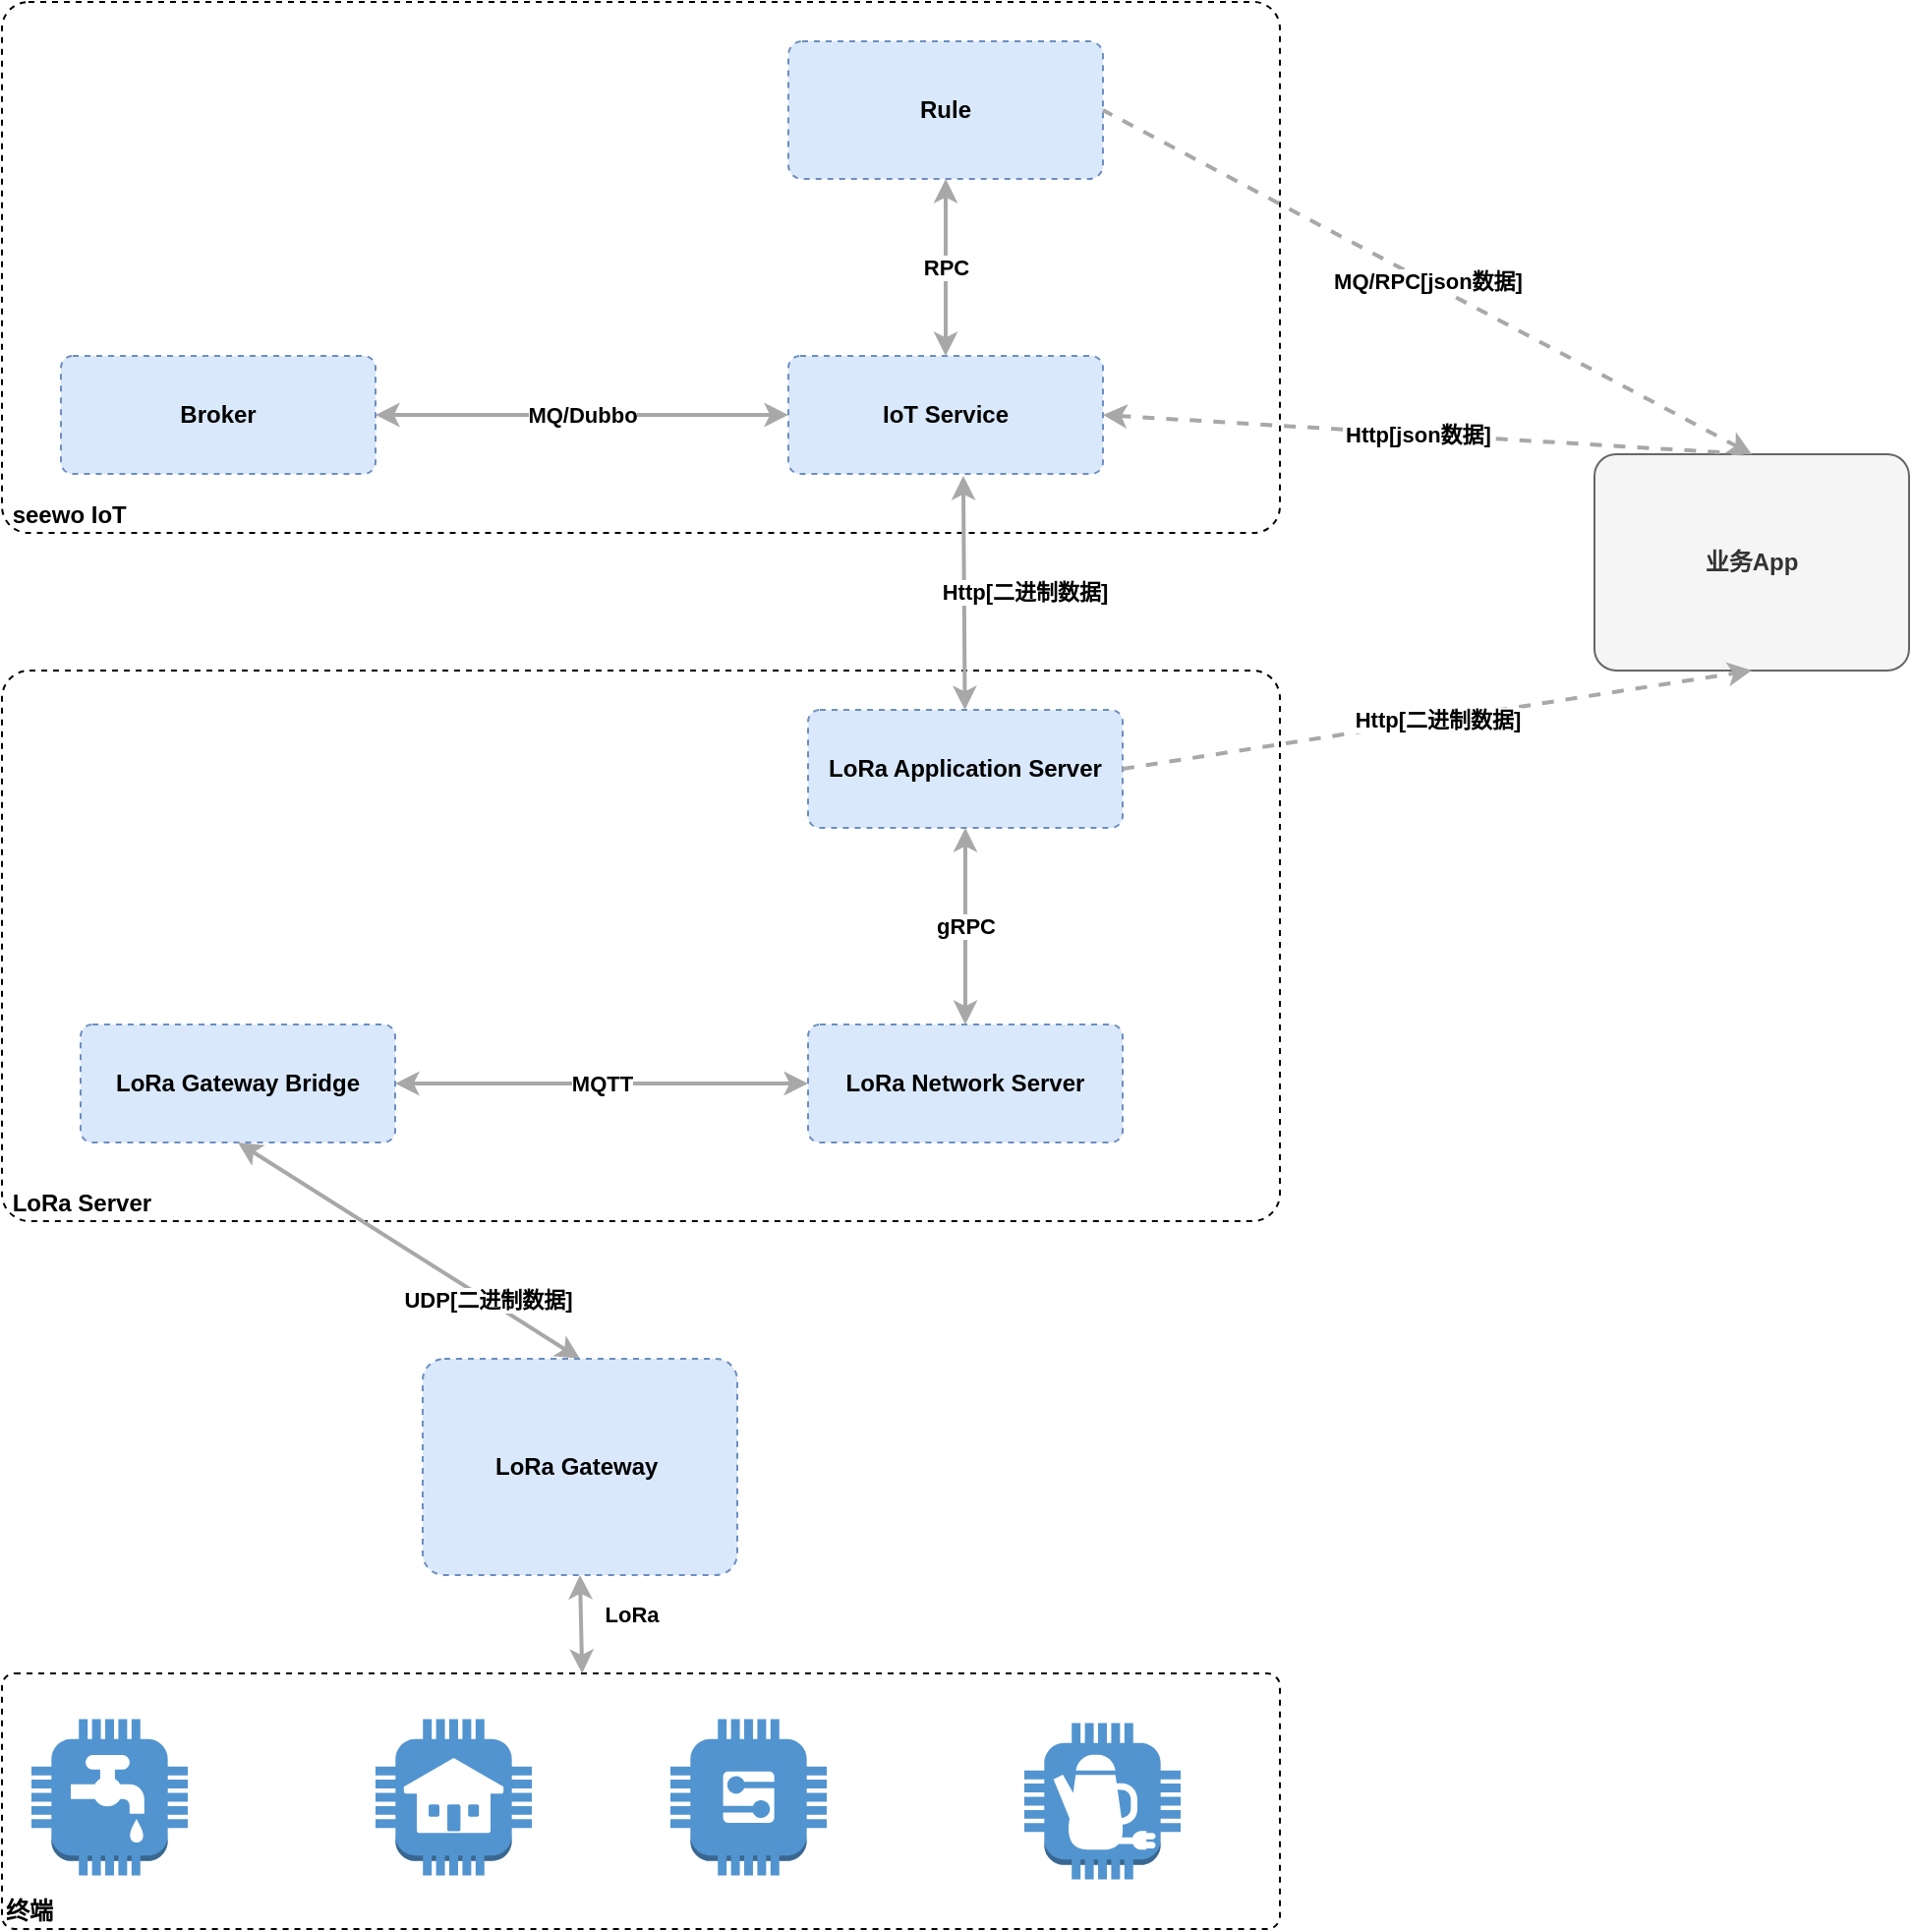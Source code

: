 <mxfile version="14.4.3" type="github">
  <diagram id="prtHgNgQTEPvFCAcTncT" name="Page-1">
    <mxGraphModel dx="845" dy="533" grid="1" gridSize="10" guides="1" tooltips="1" connect="1" arrows="1" fold="1" page="1" pageScale="1" pageWidth="827" pageHeight="1169" math="0" shadow="0">
      <root>
        <mxCell id="0" />
        <mxCell id="1" parent="0" />
        <mxCell id="nQnoEyGICxjIxf7FkVJl-16" value="&lt;div style=&quot;text-align: left&quot;&gt;&lt;b style=&quot;text-align: center&quot;&gt;&amp;nbsp;LoRa Server&lt;/b&gt;&lt;br&gt;&lt;/div&gt;" style="rounded=1;whiteSpace=wrap;html=1;labelBackgroundColor=none;fillColor=#ffffff;fontColor=#000000;align=left;arcSize=5;strokeColor=#000000;verticalAlign=bottom;points=[[0.25,0,0],[0.5,0,0],[0.75,0,0],[1,0.25,0],[1,0.5,0],[1,0.75,0],[0.75,1,0],[0.5,1,0],[0.25,1,0],[0,0.75,0],[0,0.5,0],[0,0.25,0]];dashed=1;" parent="1" vertex="1">
          <mxGeometry x="40" y="680" width="650" height="280" as="geometry" />
        </mxCell>
        <mxCell id="nQnoEyGICxjIxf7FkVJl-22" value="&lt;b&gt;LoRa Application Server&lt;br&gt;&lt;/b&gt;" style="rounded=1;whiteSpace=wrap;html=1;labelBackgroundColor=none;fillColor=#dae8fc;fontColor=#000000;align=center;arcSize=10;strokeColor=#6c8ebf;points=[[0.25,0,0],[0.5,0,0],[0.75,0,0],[1,0.25,0],[1,0.5,0],[1,0.75,0],[0.75,1,0],[0.5,1,0],[0.25,1,0],[0,0.75,0],[0,0.5,0],[0,0.25,0]];dashed=1;" parent="1" vertex="1">
          <mxGeometry x="450" y="700" width="160" height="60" as="geometry" />
        </mxCell>
        <mxCell id="nQnoEyGICxjIxf7FkVJl-23" value="&lt;b&gt;LoRa Network Server&lt;/b&gt;" style="rounded=1;whiteSpace=wrap;html=1;labelBackgroundColor=none;fillColor=#dae8fc;fontColor=#000000;align=center;arcSize=10;strokeColor=#6c8ebf;points=[[0.25,0,0],[0.5,0,0],[0.75,0,0],[1,0.25,0],[1,0.5,0],[1,0.75,0],[0.75,1,0],[0.5,1,0],[0.25,1,0],[0,0.75,0],[0,0.5,0],[0,0.25,0]];dashed=1;" parent="1" vertex="1">
          <mxGeometry x="450" y="860" width="160" height="60" as="geometry" />
        </mxCell>
        <mxCell id="nQnoEyGICxjIxf7FkVJl-25" value="&lt;b&gt;业务App&lt;/b&gt;" style="rounded=1;whiteSpace=wrap;html=1;labelBackgroundColor=none;fontColor=#333333;align=center;arcSize=10;strokeColor=#666666;points=[[0.25,0,0],[0.5,0,0],[0.75,0,0],[1,0.25,0],[1,0.5,0],[1,0.75,0],[0.75,1,0],[0.5,1,0],[0.25,1,0],[0,0.75,0],[0,0.5,0],[0,0.25,0]];fillColor=#f5f5f5;" parent="1" vertex="1">
          <mxGeometry x="850" y="570" width="160" height="110.0" as="geometry" />
        </mxCell>
        <mxCell id="nQnoEyGICxjIxf7FkVJl-30" value="&lt;div style=&quot;text-align: left&quot;&gt;&lt;div style=&quot;text-align: center&quot;&gt;&lt;b&gt;gRPC&lt;/b&gt;&lt;/div&gt;&lt;/div&gt;" style="edgeStyle=none;rounded=0;html=1;jettySize=auto;orthogonalLoop=1;strokeColor=#A8A8A8;strokeWidth=2;fontColor=#000000;jumpStyle=none;exitX=0.5;exitY=1;exitDx=0;exitDy=0;exitPerimeter=0;startArrow=classic;startFill=1;" parent="1" source="nQnoEyGICxjIxf7FkVJl-22" target="nQnoEyGICxjIxf7FkVJl-23" edge="1">
          <mxGeometry width="200" relative="1" as="geometry">
            <mxPoint x="385.53" y="750" as="sourcePoint" />
            <mxPoint x="500" y="870" as="targetPoint" />
          </mxGeometry>
        </mxCell>
        <mxCell id="nQnoEyGICxjIxf7FkVJl-31" value="&lt;div style=&quot;text-align: left&quot;&gt;&lt;div style=&quot;text-align: center&quot;&gt;&lt;b&gt;MQTT&lt;/b&gt;&lt;/div&gt;&lt;/div&gt;" style="edgeStyle=none;rounded=0;html=1;jettySize=auto;orthogonalLoop=1;strokeColor=#A8A8A8;strokeWidth=2;fontColor=#000000;jumpStyle=none;exitX=0;exitY=0.5;exitDx=0;exitDy=0;exitPerimeter=0;startArrow=classic;startFill=1;entryX=1;entryY=0.5;entryDx=0;entryDy=0;entryPerimeter=0;" parent="1" source="nQnoEyGICxjIxf7FkVJl-23" target="dtYK3EFexsv6tl9zOkRL-7" edge="1">
          <mxGeometry width="200" relative="1" as="geometry">
            <mxPoint x="410" y="850" as="sourcePoint" />
            <mxPoint x="240" y="915" as="targetPoint" />
          </mxGeometry>
        </mxCell>
        <mxCell id="nQnoEyGICxjIxf7FkVJl-32" value="&lt;div style=&quot;text-align: left&quot;&gt;&lt;div style=&quot;text-align: center&quot;&gt;&lt;b&gt;Http[二进制数据]&lt;/b&gt;&lt;/div&gt;&lt;/div&gt;" style="edgeStyle=none;rounded=0;html=1;entryX=0.5;entryY=1;jettySize=auto;orthogonalLoop=1;strokeColor=#A8A8A8;strokeWidth=2;fontColor=#000000;jumpStyle=none;dashed=1;entryDx=0;entryDy=0;entryPerimeter=0;exitX=1;exitY=0.5;exitDx=0;exitDy=0;exitPerimeter=0;" parent="1" source="nQnoEyGICxjIxf7FkVJl-22" target="nQnoEyGICxjIxf7FkVJl-25" edge="1">
          <mxGeometry width="200" relative="1" as="geometry">
            <mxPoint x="600" y="1040" as="sourcePoint" />
            <mxPoint x="800" y="1030" as="targetPoint" />
          </mxGeometry>
        </mxCell>
        <mxCell id="dtYK3EFexsv6tl9zOkRL-1" value="&lt;div style=&quot;text-align: left&quot;&gt;&lt;b style=&quot;text-align: center&quot;&gt;终端&lt;/b&gt;&lt;br&gt;&lt;/div&gt;" style="rounded=1;whiteSpace=wrap;html=1;labelBackgroundColor=none;fillColor=#ffffff;fontColor=#000000;align=left;arcSize=5;strokeColor=#000000;verticalAlign=bottom;points=[[0.25,0,0],[0.5,0,0],[0.75,0,0],[1,0.25,0],[1,0.5,0],[1,0.75,0],[0.75,1,0],[0.5,1,0],[0.25,1,0],[0,0.75,0],[0,0.5,0],[0,0.25,0]];dashed=1;" parent="1" vertex="1">
          <mxGeometry x="40" y="1190" width="650" height="130" as="geometry" />
        </mxCell>
        <mxCell id="dtYK3EFexsv6tl9zOkRL-2" value="" style="outlineConnect=0;dashed=0;verticalLabelPosition=bottom;verticalAlign=top;align=center;html=1;shape=mxgraph.aws3.utility;fillColor=#5294CF;gradientColor=none;" parent="1" vertex="1">
          <mxGeometry x="55" y="1213.25" width="79.5" height="79.5" as="geometry" />
        </mxCell>
        <mxCell id="dtYK3EFexsv6tl9zOkRL-3" value="" style="outlineConnect=0;dashed=0;verticalLabelPosition=bottom;verticalAlign=top;align=center;html=1;shape=mxgraph.aws3.house;fillColor=#5294CF;gradientColor=none;" parent="1" vertex="1">
          <mxGeometry x="230" y="1213.25" width="79.5" height="79.5" as="geometry" />
        </mxCell>
        <mxCell id="dtYK3EFexsv6tl9zOkRL-4" value="" style="outlineConnect=0;dashed=0;verticalLabelPosition=bottom;verticalAlign=top;align=center;html=1;shape=mxgraph.aws3.generic;fillColor=#5294CF;gradientColor=none;" parent="1" vertex="1">
          <mxGeometry x="380" y="1213.25" width="79.5" height="79.5" as="geometry" />
        </mxCell>
        <mxCell id="dtYK3EFexsv6tl9zOkRL-6" value="" style="outlineConnect=0;dashed=0;verticalLabelPosition=bottom;verticalAlign=top;align=center;html=1;shape=mxgraph.aws3.coffee_pot;fillColor=#5294CF;gradientColor=none;" parent="1" vertex="1">
          <mxGeometry x="560" y="1215.25" width="79.5" height="79.5" as="geometry" />
        </mxCell>
        <mxCell id="dtYK3EFexsv6tl9zOkRL-7" value="&lt;b&gt;LoRa Gateway Bridge&lt;/b&gt;" style="rounded=1;whiteSpace=wrap;html=1;labelBackgroundColor=none;fillColor=#dae8fc;fontColor=#000000;align=center;arcSize=10;strokeColor=#6c8ebf;points=[[0.25,0,0],[0.5,0,0],[0.75,0,0],[1,0.25,0],[1,0.5,0],[1,0.75,0],[0.75,1,0],[0.5,1,0],[0.25,1,0],[0,0.75,0],[0,0.5,0],[0,0.25,0]];dashed=1;" parent="1" vertex="1">
          <mxGeometry x="80" y="860" width="160" height="60" as="geometry" />
        </mxCell>
        <mxCell id="dtYK3EFexsv6tl9zOkRL-8" value="&lt;div style=&quot;text-align: left&quot;&gt;&lt;b style=&quot;text-align: center&quot;&gt;&amp;nbsp;seewo IoT&lt;/b&gt;&lt;br&gt;&lt;/div&gt;" style="rounded=1;whiteSpace=wrap;html=1;labelBackgroundColor=none;fillColor=#ffffff;fontColor=#000000;align=left;arcSize=5;strokeColor=#000000;verticalAlign=bottom;points=[[0.25,0,0],[0.5,0,0],[0.75,0,0],[1,0.25,0],[1,0.5,0],[1,0.75,0],[0.75,1,0],[0.5,1,0],[0.25,1,0],[0,0.75,0],[0,0.5,0],[0,0.25,0]];dashed=1;" parent="1" vertex="1">
          <mxGeometry x="40" y="340" width="650" height="270" as="geometry" />
        </mxCell>
        <mxCell id="dtYK3EFexsv6tl9zOkRL-15" value="&lt;b&gt;Rule&lt;br&gt;&lt;/b&gt;" style="rounded=1;whiteSpace=wrap;html=1;labelBackgroundColor=none;fillColor=#dae8fc;fontColor=#000000;align=center;arcSize=10;strokeColor=#6c8ebf;points=[[0.25,0,0],[0.5,0,0],[0.75,0,0],[1,0.25,0],[1,0.5,0],[1,0.75,0],[0.75,1,0],[0.5,1,0],[0.25,1,0],[0,0.75,0],[0,0.5,0],[0,0.25,0]];dashed=1;" parent="1" vertex="1">
          <mxGeometry x="440" y="360" width="160" height="70" as="geometry" />
        </mxCell>
        <mxCell id="dtYK3EFexsv6tl9zOkRL-16" value="&lt;b&gt;IoT Service&lt;/b&gt;" style="rounded=1;whiteSpace=wrap;html=1;labelBackgroundColor=none;fillColor=#dae8fc;fontColor=#000000;align=center;arcSize=10;strokeColor=#6c8ebf;points=[[0.25,0,0],[0.5,0,0],[0.75,0,0],[1,0.25,0],[1,0.5,0],[1,0.75,0],[0.75,1,0],[0.5,1,0],[0.25,1,0],[0,0.75,0],[0,0.5,0],[0,0.25,0]];dashed=1;" parent="1" vertex="1">
          <mxGeometry x="440" y="520" width="160" height="60" as="geometry" />
        </mxCell>
        <mxCell id="dtYK3EFexsv6tl9zOkRL-17" value="&lt;div style=&quot;text-align: left&quot;&gt;&lt;div style=&quot;text-align: center&quot;&gt;&lt;b&gt;RPC&lt;/b&gt;&lt;/div&gt;&lt;/div&gt;" style="edgeStyle=none;rounded=0;html=1;jettySize=auto;orthogonalLoop=1;strokeColor=#A8A8A8;strokeWidth=2;fontColor=#000000;jumpStyle=none;exitX=0.5;exitY=1;exitDx=0;exitDy=0;exitPerimeter=0;startArrow=classic;startFill=1;" parent="1" source="dtYK3EFexsv6tl9zOkRL-15" target="dtYK3EFexsv6tl9zOkRL-16" edge="1">
          <mxGeometry width="200" relative="1" as="geometry">
            <mxPoint x="375.53" y="410" as="sourcePoint" />
            <mxPoint x="490" y="530" as="targetPoint" />
          </mxGeometry>
        </mxCell>
        <mxCell id="dtYK3EFexsv6tl9zOkRL-18" value="&lt;div style=&quot;text-align: left&quot;&gt;&lt;div style=&quot;text-align: center&quot;&gt;&lt;b&gt;MQ/Dubbo&lt;/b&gt;&lt;/div&gt;&lt;/div&gt;" style="edgeStyle=none;rounded=0;html=1;jettySize=auto;orthogonalLoop=1;strokeColor=#A8A8A8;strokeWidth=2;fontColor=#000000;jumpStyle=none;exitX=0;exitY=0.5;exitDx=0;exitDy=0;exitPerimeter=0;startArrow=classic;startFill=1;entryX=1;entryY=0.5;entryDx=0;entryDy=0;entryPerimeter=0;" parent="1" source="dtYK3EFexsv6tl9zOkRL-16" target="dtYK3EFexsv6tl9zOkRL-19" edge="1">
          <mxGeometry width="200" relative="1" as="geometry">
            <mxPoint x="400" y="510" as="sourcePoint" />
            <mxPoint x="230" y="575" as="targetPoint" />
          </mxGeometry>
        </mxCell>
        <mxCell id="dtYK3EFexsv6tl9zOkRL-19" value="&lt;b&gt;Broker&lt;/b&gt;" style="rounded=1;whiteSpace=wrap;html=1;labelBackgroundColor=none;fillColor=#dae8fc;fontColor=#000000;align=center;arcSize=10;strokeColor=#6c8ebf;points=[[0.25,0,0],[0.5,0,0],[0.75,0,0],[1,0.25,0],[1,0.5,0],[1,0.75,0],[0.75,1,0],[0.5,1,0],[0.25,1,0],[0,0.75,0],[0,0.5,0],[0,0.25,0]];dashed=1;" parent="1" vertex="1">
          <mxGeometry x="70" y="520" width="160" height="60" as="geometry" />
        </mxCell>
        <mxCell id="nQnoEyGICxjIxf7FkVJl-28" value="&lt;div style=&quot;text-align: left&quot;&gt;&lt;div style=&quot;text-align: center&quot;&gt;&lt;b&gt;MQ/RPC[json数据]&lt;/b&gt;&lt;/div&gt;&lt;/div&gt;" style="edgeStyle=none;rounded=0;html=1;jettySize=auto;orthogonalLoop=1;strokeColor=#A8A8A8;strokeWidth=2;fontColor=#000000;jumpStyle=none;dashed=1;exitX=0.5;exitY=0;exitDx=0;exitDy=0;exitPerimeter=0;entryX=1;entryY=0.5;entryDx=0;entryDy=0;entryPerimeter=0;startArrow=classic;startFill=1;endArrow=none;endFill=0;" parent="1" source="nQnoEyGICxjIxf7FkVJl-25" target="dtYK3EFexsv6tl9zOkRL-15" edge="1">
          <mxGeometry width="200" relative="1" as="geometry">
            <mxPoint x="580" y="630" as="sourcePoint" />
            <mxPoint x="489" y="576.68" as="targetPoint" />
          </mxGeometry>
        </mxCell>
        <mxCell id="dtYK3EFexsv6tl9zOkRL-20" value="&lt;div style=&quot;text-align: left&quot;&gt;&lt;div style=&quot;text-align: center&quot;&gt;&lt;b&gt;UDP[二进制数据]&lt;/b&gt;&lt;/div&gt;&lt;/div&gt;" style="edgeStyle=none;rounded=0;html=1;jettySize=auto;orthogonalLoop=1;strokeColor=#A8A8A8;strokeWidth=2;fontColor=#000000;jumpStyle=none;startArrow=classic;startFill=1;exitX=0.5;exitY=1;exitDx=0;exitDy=0;exitPerimeter=0;entryX=0.5;entryY=0;entryDx=0;entryDy=0;entryPerimeter=0;" parent="1" source="dtYK3EFexsv6tl9zOkRL-7" target="dtYK3EFexsv6tl9zOkRL-22" edge="1">
          <mxGeometry x="0.463" width="200" relative="1" as="geometry">
            <mxPoint x="350" y="1040" as="sourcePoint" />
            <mxPoint x="370" y="1060" as="targetPoint" />
            <mxPoint as="offset" />
          </mxGeometry>
        </mxCell>
        <mxCell id="dtYK3EFexsv6tl9zOkRL-22" value="&lt;b&gt;LoRa Gateway&amp;nbsp;&lt;/b&gt;" style="rounded=1;whiteSpace=wrap;html=1;labelBackgroundColor=none;fillColor=#dae8fc;fontColor=#000000;align=center;arcSize=10;strokeColor=#6c8ebf;points=[[0.25,0,0],[0.5,0,0],[0.75,0,0],[1,0.25,0],[1,0.5,0],[1,0.75,0],[0.75,1,0],[0.5,1,0],[0.25,1,0],[0,0.75,0],[0,0.5,0],[0,0.25,0]];dashed=1;" parent="1" vertex="1">
          <mxGeometry x="254" y="1030" width="160" height="110.0" as="geometry" />
        </mxCell>
        <mxCell id="dtYK3EFexsv6tl9zOkRL-24" value="&lt;div style=&quot;text-align: left&quot;&gt;&lt;div style=&quot;text-align: center&quot;&gt;&lt;b&gt;LoRa&lt;/b&gt;&lt;/div&gt;&lt;/div&gt;" style="edgeStyle=none;rounded=0;html=1;jettySize=auto;orthogonalLoop=1;strokeColor=#A8A8A8;strokeWidth=2;fontColor=#000000;jumpStyle=none;startArrow=classic;startFill=1;exitX=0.5;exitY=1;exitDx=0;exitDy=0;exitPerimeter=0;entryX=0.454;entryY=0;entryDx=0;entryDy=0;entryPerimeter=0;" parent="1" source="dtYK3EFexsv6tl9zOkRL-22" target="dtYK3EFexsv6tl9zOkRL-1" edge="1">
          <mxGeometry x="-0.177" y="26" width="200" relative="1" as="geometry">
            <mxPoint x="170" y="930" as="sourcePoint" />
            <mxPoint x="344" y="1040" as="targetPoint" />
            <mxPoint as="offset" />
          </mxGeometry>
        </mxCell>
        <mxCell id="dtYK3EFexsv6tl9zOkRL-26" value="&lt;div style=&quot;text-align: left&quot;&gt;&lt;div style=&quot;text-align: center&quot;&gt;&lt;b&gt;Http[二进制数据]&lt;/b&gt;&lt;/div&gt;&lt;/div&gt;" style="edgeStyle=none;rounded=0;html=1;jettySize=auto;orthogonalLoop=1;strokeColor=#A8A8A8;strokeWidth=2;fontColor=#000000;jumpStyle=none;startArrow=classic;startFill=1;exitX=0.556;exitY=1.017;exitDx=0;exitDy=0;exitPerimeter=0;endArrow=classic;endFill=1;" parent="1" source="dtYK3EFexsv6tl9zOkRL-16" target="nQnoEyGICxjIxf7FkVJl-22" edge="1">
          <mxGeometry x="-0.005" y="31" width="200" relative="1" as="geometry">
            <mxPoint x="180" y="940" as="sourcePoint" />
            <mxPoint x="354" y="1050" as="targetPoint" />
            <mxPoint as="offset" />
          </mxGeometry>
        </mxCell>
        <mxCell id="dtYK3EFexsv6tl9zOkRL-28" value="&lt;div style=&quot;text-align: left&quot;&gt;&lt;div style=&quot;text-align: center&quot;&gt;&lt;b&gt;Http[json数据]&lt;/b&gt;&lt;/div&gt;&lt;/div&gt;" style="edgeStyle=none;rounded=0;html=1;jettySize=auto;orthogonalLoop=1;strokeColor=#A8A8A8;strokeWidth=2;fontColor=#000000;jumpStyle=none;startArrow=classic;startFill=1;exitX=1;exitY=0.5;exitDx=0;exitDy=0;exitPerimeter=0;endArrow=none;endFill=0;entryX=0.5;entryY=0;entryDx=0;entryDy=0;entryPerimeter=0;dashed=1;" parent="1" source="dtYK3EFexsv6tl9zOkRL-16" target="nQnoEyGICxjIxf7FkVJl-25" edge="1">
          <mxGeometry x="-0.03" width="200" relative="1" as="geometry">
            <mxPoint x="538.96" y="591.02" as="sourcePoint" />
            <mxPoint x="920" y="570" as="targetPoint" />
            <mxPoint as="offset" />
          </mxGeometry>
        </mxCell>
      </root>
    </mxGraphModel>
  </diagram>
</mxfile>

